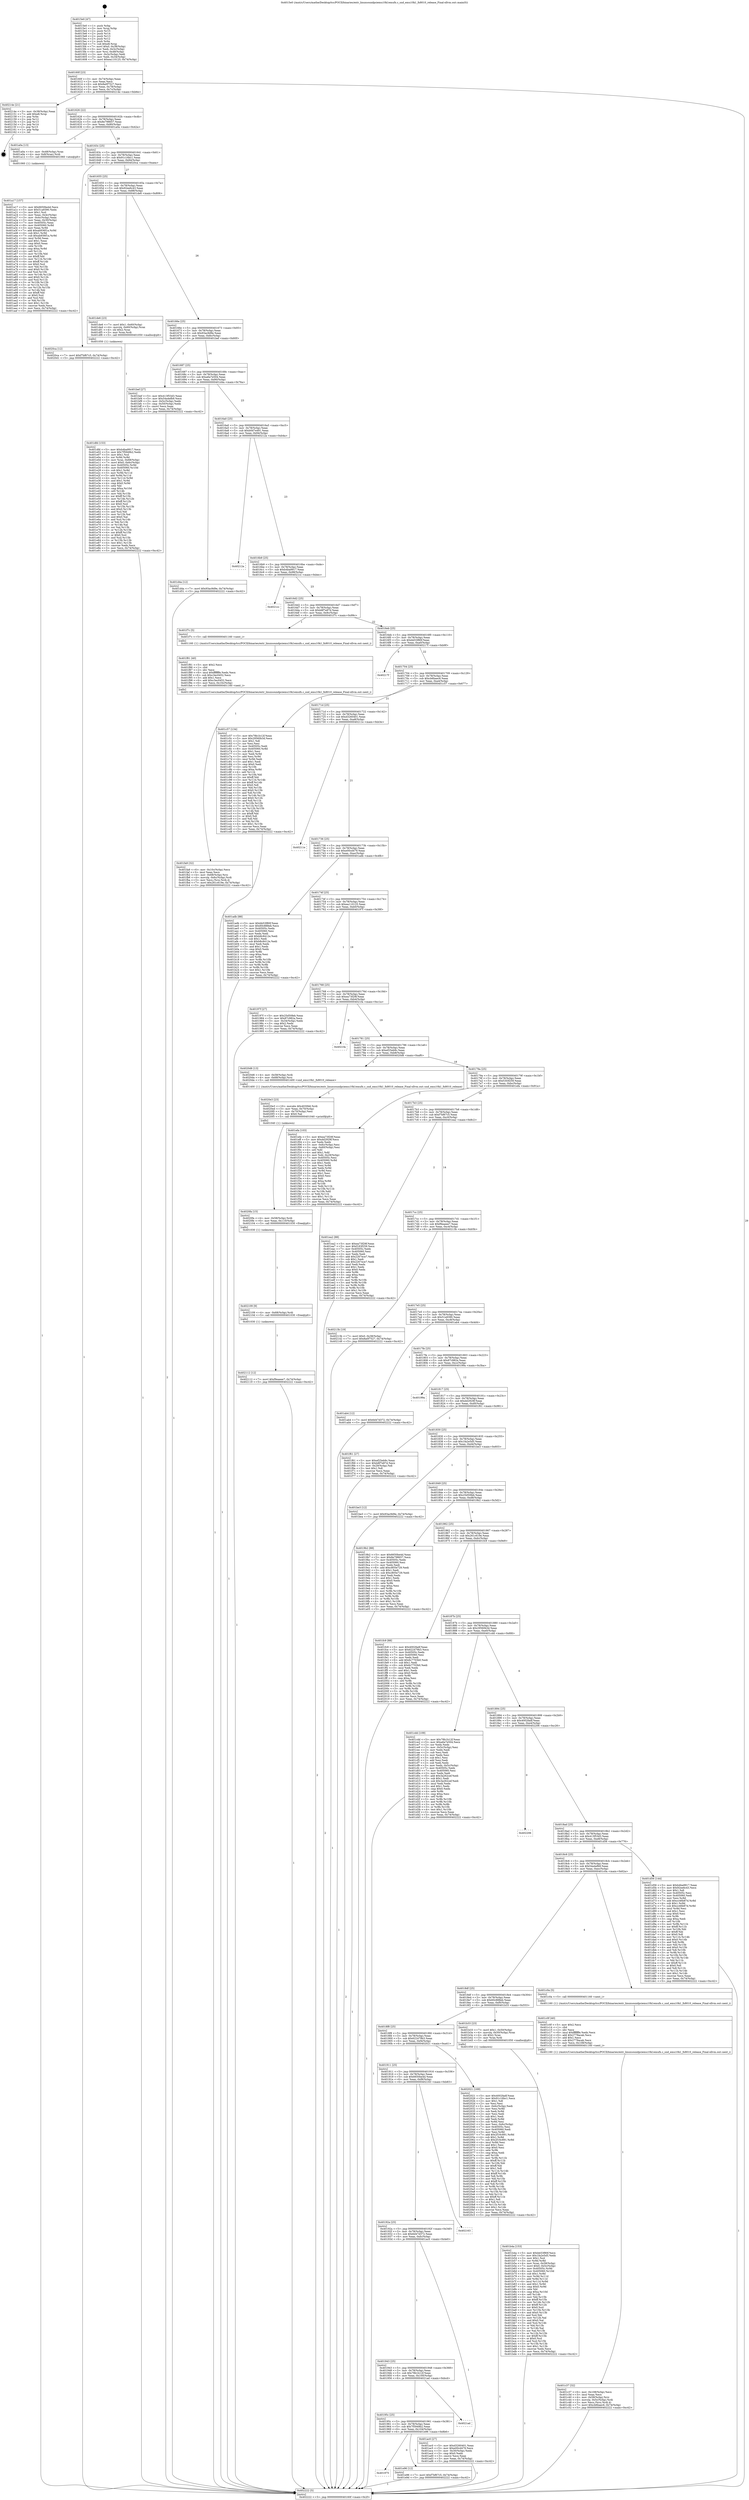 digraph "0x4015e0" {
  label = "0x4015e0 (/mnt/c/Users/mathe/Desktop/tcc/POCII/binaries/extr_linuxsoundpciemu10k1emufx.c_snd_emu10k1_fx8010_release_Final-ollvm.out::main(0))"
  labelloc = "t"
  node[shape=record]

  Entry [label="",width=0.3,height=0.3,shape=circle,fillcolor=black,style=filled]
  "0x40160f" [label="{
     0x40160f [23]\l
     | [instrs]\l
     &nbsp;&nbsp;0x40160f \<+3\>: mov -0x74(%rbp),%eax\l
     &nbsp;&nbsp;0x401612 \<+2\>: mov %eax,%ecx\l
     &nbsp;&nbsp;0x401614 \<+6\>: sub $0x8a0f7527,%ecx\l
     &nbsp;&nbsp;0x40161a \<+3\>: mov %eax,-0x78(%rbp)\l
     &nbsp;&nbsp;0x40161d \<+3\>: mov %ecx,-0x7c(%rbp)\l
     &nbsp;&nbsp;0x401620 \<+6\>: je 000000000040214e \<main+0xb6e\>\l
  }"]
  "0x40214e" [label="{
     0x40214e [21]\l
     | [instrs]\l
     &nbsp;&nbsp;0x40214e \<+3\>: mov -0x38(%rbp),%eax\l
     &nbsp;&nbsp;0x402151 \<+7\>: add $0xe8,%rsp\l
     &nbsp;&nbsp;0x402158 \<+1\>: pop %rbx\l
     &nbsp;&nbsp;0x402159 \<+2\>: pop %r12\l
     &nbsp;&nbsp;0x40215b \<+2\>: pop %r13\l
     &nbsp;&nbsp;0x40215d \<+2\>: pop %r14\l
     &nbsp;&nbsp;0x40215f \<+2\>: pop %r15\l
     &nbsp;&nbsp;0x402161 \<+1\>: pop %rbp\l
     &nbsp;&nbsp;0x402162 \<+1\>: ret\l
  }"]
  "0x401626" [label="{
     0x401626 [22]\l
     | [instrs]\l
     &nbsp;&nbsp;0x401626 \<+5\>: jmp 000000000040162b \<main+0x4b\>\l
     &nbsp;&nbsp;0x40162b \<+3\>: mov -0x78(%rbp),%eax\l
     &nbsp;&nbsp;0x40162e \<+5\>: sub $0x8e798657,%eax\l
     &nbsp;&nbsp;0x401633 \<+3\>: mov %eax,-0x80(%rbp)\l
     &nbsp;&nbsp;0x401636 \<+6\>: je 0000000000401a0a \<main+0x42a\>\l
  }"]
  Exit [label="",width=0.3,height=0.3,shape=circle,fillcolor=black,style=filled,peripheries=2]
  "0x401a0a" [label="{
     0x401a0a [13]\l
     | [instrs]\l
     &nbsp;&nbsp;0x401a0a \<+4\>: mov -0x48(%rbp),%rax\l
     &nbsp;&nbsp;0x401a0e \<+4\>: mov 0x8(%rax),%rdi\l
     &nbsp;&nbsp;0x401a12 \<+5\>: call 0000000000401060 \<atoi@plt\>\l
     | [calls]\l
     &nbsp;&nbsp;0x401060 \{1\} (unknown)\l
  }"]
  "0x40163c" [label="{
     0x40163c [25]\l
     | [instrs]\l
     &nbsp;&nbsp;0x40163c \<+5\>: jmp 0000000000401641 \<main+0x61\>\l
     &nbsp;&nbsp;0x401641 \<+3\>: mov -0x78(%rbp),%eax\l
     &nbsp;&nbsp;0x401644 \<+5\>: sub $0x91c16bc1,%eax\l
     &nbsp;&nbsp;0x401649 \<+6\>: mov %eax,-0x84(%rbp)\l
     &nbsp;&nbsp;0x40164f \<+6\>: je 00000000004020ca \<main+0xaea\>\l
  }"]
  "0x402112" [label="{
     0x402112 [12]\l
     | [instrs]\l
     &nbsp;&nbsp;0x402112 \<+7\>: movl $0xf9eaeee7,-0x74(%rbp)\l
     &nbsp;&nbsp;0x402119 \<+5\>: jmp 0000000000402222 \<main+0xc42\>\l
  }"]
  "0x4020ca" [label="{
     0x4020ca [12]\l
     | [instrs]\l
     &nbsp;&nbsp;0x4020ca \<+7\>: movl $0xf7bf67c5,-0x74(%rbp)\l
     &nbsp;&nbsp;0x4020d1 \<+5\>: jmp 0000000000402222 \<main+0xc42\>\l
  }"]
  "0x401655" [label="{
     0x401655 [25]\l
     | [instrs]\l
     &nbsp;&nbsp;0x401655 \<+5\>: jmp 000000000040165a \<main+0x7a\>\l
     &nbsp;&nbsp;0x40165a \<+3\>: mov -0x78(%rbp),%eax\l
     &nbsp;&nbsp;0x40165d \<+5\>: sub $0x92ee6c43,%eax\l
     &nbsp;&nbsp;0x401662 \<+6\>: mov %eax,-0x88(%rbp)\l
     &nbsp;&nbsp;0x401668 \<+6\>: je 0000000000401de6 \<main+0x806\>\l
  }"]
  "0x402109" [label="{
     0x402109 [9]\l
     | [instrs]\l
     &nbsp;&nbsp;0x402109 \<+4\>: mov -0x68(%rbp),%rdi\l
     &nbsp;&nbsp;0x40210d \<+5\>: call 0000000000401030 \<free@plt\>\l
     | [calls]\l
     &nbsp;&nbsp;0x401030 \{1\} (unknown)\l
  }"]
  "0x401de6" [label="{
     0x401de6 [23]\l
     | [instrs]\l
     &nbsp;&nbsp;0x401de6 \<+7\>: movl $0x1,-0x60(%rbp)\l
     &nbsp;&nbsp;0x401ded \<+4\>: movslq -0x60(%rbp),%rax\l
     &nbsp;&nbsp;0x401df1 \<+4\>: shl $0x2,%rax\l
     &nbsp;&nbsp;0x401df5 \<+3\>: mov %rax,%rdi\l
     &nbsp;&nbsp;0x401df8 \<+5\>: call 0000000000401050 \<malloc@plt\>\l
     | [calls]\l
     &nbsp;&nbsp;0x401050 \{1\} (unknown)\l
  }"]
  "0x40166e" [label="{
     0x40166e [25]\l
     | [instrs]\l
     &nbsp;&nbsp;0x40166e \<+5\>: jmp 0000000000401673 \<main+0x93\>\l
     &nbsp;&nbsp;0x401673 \<+3\>: mov -0x78(%rbp),%eax\l
     &nbsp;&nbsp;0x401676 \<+5\>: sub $0x93ac9d9e,%eax\l
     &nbsp;&nbsp;0x40167b \<+6\>: mov %eax,-0x8c(%rbp)\l
     &nbsp;&nbsp;0x401681 \<+6\>: je 0000000000401bef \<main+0x60f\>\l
  }"]
  "0x4020fa" [label="{
     0x4020fa [15]\l
     | [instrs]\l
     &nbsp;&nbsp;0x4020fa \<+4\>: mov -0x58(%rbp),%rdi\l
     &nbsp;&nbsp;0x4020fe \<+6\>: mov %eax,-0x110(%rbp)\l
     &nbsp;&nbsp;0x402104 \<+5\>: call 0000000000401030 \<free@plt\>\l
     | [calls]\l
     &nbsp;&nbsp;0x401030 \{1\} (unknown)\l
  }"]
  "0x401bef" [label="{
     0x401bef [27]\l
     | [instrs]\l
     &nbsp;&nbsp;0x401bef \<+5\>: mov $0x413f53d3,%eax\l
     &nbsp;&nbsp;0x401bf4 \<+5\>: mov $0x54a4efb9,%ecx\l
     &nbsp;&nbsp;0x401bf9 \<+3\>: mov -0x5c(%rbp),%edx\l
     &nbsp;&nbsp;0x401bfc \<+3\>: cmp -0x50(%rbp),%edx\l
     &nbsp;&nbsp;0x401bff \<+3\>: cmovl %ecx,%eax\l
     &nbsp;&nbsp;0x401c02 \<+3\>: mov %eax,-0x74(%rbp)\l
     &nbsp;&nbsp;0x401c05 \<+5\>: jmp 0000000000402222 \<main+0xc42\>\l
  }"]
  "0x401687" [label="{
     0x401687 [25]\l
     | [instrs]\l
     &nbsp;&nbsp;0x401687 \<+5\>: jmp 000000000040168c \<main+0xac\>\l
     &nbsp;&nbsp;0x40168c \<+3\>: mov -0x78(%rbp),%eax\l
     &nbsp;&nbsp;0x40168f \<+5\>: sub $0xa6a7e504,%eax\l
     &nbsp;&nbsp;0x401694 \<+6\>: mov %eax,-0x90(%rbp)\l
     &nbsp;&nbsp;0x40169a \<+6\>: je 0000000000401d4a \<main+0x76a\>\l
  }"]
  "0x4020e3" [label="{
     0x4020e3 [23]\l
     | [instrs]\l
     &nbsp;&nbsp;0x4020e3 \<+10\>: movabs $0x4030b6,%rdi\l
     &nbsp;&nbsp;0x4020ed \<+3\>: mov %eax,-0x70(%rbp)\l
     &nbsp;&nbsp;0x4020f0 \<+3\>: mov -0x70(%rbp),%esi\l
     &nbsp;&nbsp;0x4020f3 \<+2\>: mov $0x0,%al\l
     &nbsp;&nbsp;0x4020f5 \<+5\>: call 0000000000401040 \<printf@plt\>\l
     | [calls]\l
     &nbsp;&nbsp;0x401040 \{1\} (unknown)\l
  }"]
  "0x401d4a" [label="{
     0x401d4a [12]\l
     | [instrs]\l
     &nbsp;&nbsp;0x401d4a \<+7\>: movl $0x93ac9d9e,-0x74(%rbp)\l
     &nbsp;&nbsp;0x401d51 \<+5\>: jmp 0000000000402222 \<main+0xc42\>\l
  }"]
  "0x4016a0" [label="{
     0x4016a0 [25]\l
     | [instrs]\l
     &nbsp;&nbsp;0x4016a0 \<+5\>: jmp 00000000004016a5 \<main+0xc5\>\l
     &nbsp;&nbsp;0x4016a5 \<+3\>: mov -0x78(%rbp),%eax\l
     &nbsp;&nbsp;0x4016a8 \<+5\>: sub $0xb0d7e491,%eax\l
     &nbsp;&nbsp;0x4016ad \<+6\>: mov %eax,-0x94(%rbp)\l
     &nbsp;&nbsp;0x4016b3 \<+6\>: je 000000000040212a \<main+0xb4a\>\l
  }"]
  "0x401fa9" [label="{
     0x401fa9 [32]\l
     | [instrs]\l
     &nbsp;&nbsp;0x401fa9 \<+6\>: mov -0x10c(%rbp),%ecx\l
     &nbsp;&nbsp;0x401faf \<+3\>: imul %eax,%ecx\l
     &nbsp;&nbsp;0x401fb2 \<+4\>: mov -0x68(%rbp),%rsi\l
     &nbsp;&nbsp;0x401fb6 \<+4\>: movslq -0x6c(%rbp),%rdi\l
     &nbsp;&nbsp;0x401fba \<+3\>: mov %ecx,(%rsi,%rdi,4)\l
     &nbsp;&nbsp;0x401fbd \<+7\>: movl $0x261c619e,-0x74(%rbp)\l
     &nbsp;&nbsp;0x401fc4 \<+5\>: jmp 0000000000402222 \<main+0xc42\>\l
  }"]
  "0x40212a" [label="{
     0x40212a\l
  }", style=dashed]
  "0x4016b9" [label="{
     0x4016b9 [25]\l
     | [instrs]\l
     &nbsp;&nbsp;0x4016b9 \<+5\>: jmp 00000000004016be \<main+0xde\>\l
     &nbsp;&nbsp;0x4016be \<+3\>: mov -0x78(%rbp),%eax\l
     &nbsp;&nbsp;0x4016c1 \<+5\>: sub $0xb4ba9917,%eax\l
     &nbsp;&nbsp;0x4016c6 \<+6\>: mov %eax,-0x98(%rbp)\l
     &nbsp;&nbsp;0x4016cc \<+6\>: je 00000000004021cc \<main+0xbec\>\l
  }"]
  "0x401f81" [label="{
     0x401f81 [40]\l
     | [instrs]\l
     &nbsp;&nbsp;0x401f81 \<+5\>: mov $0x2,%ecx\l
     &nbsp;&nbsp;0x401f86 \<+1\>: cltd\l
     &nbsp;&nbsp;0x401f87 \<+2\>: idiv %ecx\l
     &nbsp;&nbsp;0x401f89 \<+6\>: imul $0xfffffffe,%edx,%ecx\l
     &nbsp;&nbsp;0x401f8f \<+6\>: sub $0xc3ec0452,%ecx\l
     &nbsp;&nbsp;0x401f95 \<+3\>: add $0x1,%ecx\l
     &nbsp;&nbsp;0x401f98 \<+6\>: add $0xc3ec0452,%ecx\l
     &nbsp;&nbsp;0x401f9e \<+6\>: mov %ecx,-0x10c(%rbp)\l
     &nbsp;&nbsp;0x401fa4 \<+5\>: call 0000000000401160 \<next_i\>\l
     | [calls]\l
     &nbsp;&nbsp;0x401160 \{1\} (/mnt/c/Users/mathe/Desktop/tcc/POCII/binaries/extr_linuxsoundpciemu10k1emufx.c_snd_emu10k1_fx8010_release_Final-ollvm.out::next_i)\l
  }"]
  "0x4021cc" [label="{
     0x4021cc\l
  }", style=dashed]
  "0x4016d2" [label="{
     0x4016d2 [25]\l
     | [instrs]\l
     &nbsp;&nbsp;0x4016d2 \<+5\>: jmp 00000000004016d7 \<main+0xf7\>\l
     &nbsp;&nbsp;0x4016d7 \<+3\>: mov -0x78(%rbp),%eax\l
     &nbsp;&nbsp;0x4016da \<+5\>: sub $0xb8f7e87d,%eax\l
     &nbsp;&nbsp;0x4016df \<+6\>: mov %eax,-0x9c(%rbp)\l
     &nbsp;&nbsp;0x4016e5 \<+6\>: je 0000000000401f7c \<main+0x99c\>\l
  }"]
  "0x401975" [label="{
     0x401975\l
  }", style=dashed]
  "0x401f7c" [label="{
     0x401f7c [5]\l
     | [instrs]\l
     &nbsp;&nbsp;0x401f7c \<+5\>: call 0000000000401160 \<next_i\>\l
     | [calls]\l
     &nbsp;&nbsp;0x401160 \{1\} (/mnt/c/Users/mathe/Desktop/tcc/POCII/binaries/extr_linuxsoundpciemu10k1emufx.c_snd_emu10k1_fx8010_release_Final-ollvm.out::next_i)\l
  }"]
  "0x4016eb" [label="{
     0x4016eb [25]\l
     | [instrs]\l
     &nbsp;&nbsp;0x4016eb \<+5\>: jmp 00000000004016f0 \<main+0x110\>\l
     &nbsp;&nbsp;0x4016f0 \<+3\>: mov -0x78(%rbp),%eax\l
     &nbsp;&nbsp;0x4016f3 \<+5\>: sub $0xbb53f80f,%eax\l
     &nbsp;&nbsp;0x4016f8 \<+6\>: mov %eax,-0xa0(%rbp)\l
     &nbsp;&nbsp;0x4016fe \<+6\>: je 000000000040217f \<main+0xb9f\>\l
  }"]
  "0x401e96" [label="{
     0x401e96 [12]\l
     | [instrs]\l
     &nbsp;&nbsp;0x401e96 \<+7\>: movl $0xf7bf67c5,-0x74(%rbp)\l
     &nbsp;&nbsp;0x401e9d \<+5\>: jmp 0000000000402222 \<main+0xc42\>\l
  }"]
  "0x40217f" [label="{
     0x40217f\l
  }", style=dashed]
  "0x401704" [label="{
     0x401704 [25]\l
     | [instrs]\l
     &nbsp;&nbsp;0x401704 \<+5\>: jmp 0000000000401709 \<main+0x129\>\l
     &nbsp;&nbsp;0x401709 \<+3\>: mov -0x78(%rbp),%eax\l
     &nbsp;&nbsp;0x40170c \<+5\>: sub $0xcb6baec6,%eax\l
     &nbsp;&nbsp;0x401711 \<+6\>: mov %eax,-0xa4(%rbp)\l
     &nbsp;&nbsp;0x401717 \<+6\>: je 0000000000401c57 \<main+0x677\>\l
  }"]
  "0x40195c" [label="{
     0x40195c [25]\l
     | [instrs]\l
     &nbsp;&nbsp;0x40195c \<+5\>: jmp 0000000000401961 \<main+0x381\>\l
     &nbsp;&nbsp;0x401961 \<+3\>: mov -0x78(%rbp),%eax\l
     &nbsp;&nbsp;0x401964 \<+5\>: sub $0x7f5949b2,%eax\l
     &nbsp;&nbsp;0x401969 \<+6\>: mov %eax,-0x104(%rbp)\l
     &nbsp;&nbsp;0x40196f \<+6\>: je 0000000000401e96 \<main+0x8b6\>\l
  }"]
  "0x401c57" [label="{
     0x401c57 [134]\l
     | [instrs]\l
     &nbsp;&nbsp;0x401c57 \<+5\>: mov $0x78b1b12f,%eax\l
     &nbsp;&nbsp;0x401c5c \<+5\>: mov $0x29560b3d,%ecx\l
     &nbsp;&nbsp;0x401c61 \<+2\>: mov $0x1,%dl\l
     &nbsp;&nbsp;0x401c63 \<+2\>: xor %esi,%esi\l
     &nbsp;&nbsp;0x401c65 \<+7\>: mov 0x40505c,%edi\l
     &nbsp;&nbsp;0x401c6c \<+8\>: mov 0x405060,%r8d\l
     &nbsp;&nbsp;0x401c74 \<+3\>: sub $0x1,%esi\l
     &nbsp;&nbsp;0x401c77 \<+3\>: mov %edi,%r9d\l
     &nbsp;&nbsp;0x401c7a \<+3\>: add %esi,%r9d\l
     &nbsp;&nbsp;0x401c7d \<+4\>: imul %r9d,%edi\l
     &nbsp;&nbsp;0x401c81 \<+3\>: and $0x1,%edi\l
     &nbsp;&nbsp;0x401c84 \<+3\>: cmp $0x0,%edi\l
     &nbsp;&nbsp;0x401c87 \<+4\>: sete %r10b\l
     &nbsp;&nbsp;0x401c8b \<+4\>: cmp $0xa,%r8d\l
     &nbsp;&nbsp;0x401c8f \<+4\>: setl %r11b\l
     &nbsp;&nbsp;0x401c93 \<+3\>: mov %r10b,%bl\l
     &nbsp;&nbsp;0x401c96 \<+3\>: xor $0xff,%bl\l
     &nbsp;&nbsp;0x401c99 \<+3\>: mov %r11b,%r14b\l
     &nbsp;&nbsp;0x401c9c \<+4\>: xor $0xff,%r14b\l
     &nbsp;&nbsp;0x401ca0 \<+3\>: xor $0x0,%dl\l
     &nbsp;&nbsp;0x401ca3 \<+3\>: mov %bl,%r15b\l
     &nbsp;&nbsp;0x401ca6 \<+4\>: and $0x0,%r15b\l
     &nbsp;&nbsp;0x401caa \<+3\>: and %dl,%r10b\l
     &nbsp;&nbsp;0x401cad \<+3\>: mov %r14b,%r12b\l
     &nbsp;&nbsp;0x401cb0 \<+4\>: and $0x0,%r12b\l
     &nbsp;&nbsp;0x401cb4 \<+3\>: and %dl,%r11b\l
     &nbsp;&nbsp;0x401cb7 \<+3\>: or %r10b,%r15b\l
     &nbsp;&nbsp;0x401cba \<+3\>: or %r11b,%r12b\l
     &nbsp;&nbsp;0x401cbd \<+3\>: xor %r12b,%r15b\l
     &nbsp;&nbsp;0x401cc0 \<+3\>: or %r14b,%bl\l
     &nbsp;&nbsp;0x401cc3 \<+3\>: xor $0xff,%bl\l
     &nbsp;&nbsp;0x401cc6 \<+3\>: or $0x0,%dl\l
     &nbsp;&nbsp;0x401cc9 \<+2\>: and %dl,%bl\l
     &nbsp;&nbsp;0x401ccb \<+3\>: or %bl,%r15b\l
     &nbsp;&nbsp;0x401cce \<+4\>: test $0x1,%r15b\l
     &nbsp;&nbsp;0x401cd2 \<+3\>: cmovne %ecx,%eax\l
     &nbsp;&nbsp;0x401cd5 \<+3\>: mov %eax,-0x74(%rbp)\l
     &nbsp;&nbsp;0x401cd8 \<+5\>: jmp 0000000000402222 \<main+0xc42\>\l
  }"]
  "0x40171d" [label="{
     0x40171d [25]\l
     | [instrs]\l
     &nbsp;&nbsp;0x40171d \<+5\>: jmp 0000000000401722 \<main+0x142\>\l
     &nbsp;&nbsp;0x401722 \<+3\>: mov -0x78(%rbp),%eax\l
     &nbsp;&nbsp;0x401725 \<+5\>: sub $0xd3260401,%eax\l
     &nbsp;&nbsp;0x40172a \<+6\>: mov %eax,-0xa8(%rbp)\l
     &nbsp;&nbsp;0x401730 \<+6\>: je 000000000040211e \<main+0xb3e\>\l
  }"]
  "0x4021ad" [label="{
     0x4021ad\l
  }", style=dashed]
  "0x40211e" [label="{
     0x40211e\l
  }", style=dashed]
  "0x401736" [label="{
     0x401736 [25]\l
     | [instrs]\l
     &nbsp;&nbsp;0x401736 \<+5\>: jmp 000000000040173b \<main+0x15b\>\l
     &nbsp;&nbsp;0x40173b \<+3\>: mov -0x78(%rbp),%eax\l
     &nbsp;&nbsp;0x40173e \<+5\>: sub $0xe00cd479,%eax\l
     &nbsp;&nbsp;0x401743 \<+6\>: mov %eax,-0xac(%rbp)\l
     &nbsp;&nbsp;0x401749 \<+6\>: je 0000000000401adb \<main+0x4fb\>\l
  }"]
  "0x401dfd" [label="{
     0x401dfd [153]\l
     | [instrs]\l
     &nbsp;&nbsp;0x401dfd \<+5\>: mov $0xb4ba9917,%ecx\l
     &nbsp;&nbsp;0x401e02 \<+5\>: mov $0x7f5949b2,%edx\l
     &nbsp;&nbsp;0x401e07 \<+3\>: mov $0x1,%sil\l
     &nbsp;&nbsp;0x401e0a \<+3\>: xor %r8d,%r8d\l
     &nbsp;&nbsp;0x401e0d \<+4\>: mov %rax,-0x68(%rbp)\l
     &nbsp;&nbsp;0x401e11 \<+7\>: movl $0x0,-0x6c(%rbp)\l
     &nbsp;&nbsp;0x401e18 \<+8\>: mov 0x40505c,%r9d\l
     &nbsp;&nbsp;0x401e20 \<+8\>: mov 0x405060,%r10d\l
     &nbsp;&nbsp;0x401e28 \<+4\>: sub $0x1,%r8d\l
     &nbsp;&nbsp;0x401e2c \<+3\>: mov %r9d,%r11d\l
     &nbsp;&nbsp;0x401e2f \<+3\>: add %r8d,%r11d\l
     &nbsp;&nbsp;0x401e32 \<+4\>: imul %r11d,%r9d\l
     &nbsp;&nbsp;0x401e36 \<+4\>: and $0x1,%r9d\l
     &nbsp;&nbsp;0x401e3a \<+4\>: cmp $0x0,%r9d\l
     &nbsp;&nbsp;0x401e3e \<+3\>: sete %bl\l
     &nbsp;&nbsp;0x401e41 \<+4\>: cmp $0xa,%r10d\l
     &nbsp;&nbsp;0x401e45 \<+4\>: setl %r14b\l
     &nbsp;&nbsp;0x401e49 \<+3\>: mov %bl,%r15b\l
     &nbsp;&nbsp;0x401e4c \<+4\>: xor $0xff,%r15b\l
     &nbsp;&nbsp;0x401e50 \<+3\>: mov %r14b,%r12b\l
     &nbsp;&nbsp;0x401e53 \<+4\>: xor $0xff,%r12b\l
     &nbsp;&nbsp;0x401e57 \<+4\>: xor $0x0,%sil\l
     &nbsp;&nbsp;0x401e5b \<+3\>: mov %r15b,%r13b\l
     &nbsp;&nbsp;0x401e5e \<+4\>: and $0x0,%r13b\l
     &nbsp;&nbsp;0x401e62 \<+3\>: and %sil,%bl\l
     &nbsp;&nbsp;0x401e65 \<+3\>: mov %r12b,%al\l
     &nbsp;&nbsp;0x401e68 \<+2\>: and $0x0,%al\l
     &nbsp;&nbsp;0x401e6a \<+3\>: and %sil,%r14b\l
     &nbsp;&nbsp;0x401e6d \<+3\>: or %bl,%r13b\l
     &nbsp;&nbsp;0x401e70 \<+3\>: or %r14b,%al\l
     &nbsp;&nbsp;0x401e73 \<+3\>: xor %al,%r13b\l
     &nbsp;&nbsp;0x401e76 \<+3\>: or %r12b,%r15b\l
     &nbsp;&nbsp;0x401e79 \<+4\>: xor $0xff,%r15b\l
     &nbsp;&nbsp;0x401e7d \<+4\>: or $0x0,%sil\l
     &nbsp;&nbsp;0x401e81 \<+3\>: and %sil,%r15b\l
     &nbsp;&nbsp;0x401e84 \<+3\>: or %r15b,%r13b\l
     &nbsp;&nbsp;0x401e87 \<+4\>: test $0x1,%r13b\l
     &nbsp;&nbsp;0x401e8b \<+3\>: cmovne %edx,%ecx\l
     &nbsp;&nbsp;0x401e8e \<+3\>: mov %ecx,-0x74(%rbp)\l
     &nbsp;&nbsp;0x401e91 \<+5\>: jmp 0000000000402222 \<main+0xc42\>\l
  }"]
  "0x401adb" [label="{
     0x401adb [88]\l
     | [instrs]\l
     &nbsp;&nbsp;0x401adb \<+5\>: mov $0xbb53f80f,%eax\l
     &nbsp;&nbsp;0x401ae0 \<+5\>: mov $0x60c888eb,%ecx\l
     &nbsp;&nbsp;0x401ae5 \<+7\>: mov 0x40505c,%edx\l
     &nbsp;&nbsp;0x401aec \<+7\>: mov 0x405060,%esi\l
     &nbsp;&nbsp;0x401af3 \<+2\>: mov %edx,%edi\l
     &nbsp;&nbsp;0x401af5 \<+6\>: add $0xb8c8412e,%edi\l
     &nbsp;&nbsp;0x401afb \<+3\>: sub $0x1,%edi\l
     &nbsp;&nbsp;0x401afe \<+6\>: sub $0xb8c8412e,%edi\l
     &nbsp;&nbsp;0x401b04 \<+3\>: imul %edi,%edx\l
     &nbsp;&nbsp;0x401b07 \<+3\>: and $0x1,%edx\l
     &nbsp;&nbsp;0x401b0a \<+3\>: cmp $0x0,%edx\l
     &nbsp;&nbsp;0x401b0d \<+4\>: sete %r8b\l
     &nbsp;&nbsp;0x401b11 \<+3\>: cmp $0xa,%esi\l
     &nbsp;&nbsp;0x401b14 \<+4\>: setl %r9b\l
     &nbsp;&nbsp;0x401b18 \<+3\>: mov %r8b,%r10b\l
     &nbsp;&nbsp;0x401b1b \<+3\>: and %r9b,%r10b\l
     &nbsp;&nbsp;0x401b1e \<+3\>: xor %r9b,%r8b\l
     &nbsp;&nbsp;0x401b21 \<+3\>: or %r8b,%r10b\l
     &nbsp;&nbsp;0x401b24 \<+4\>: test $0x1,%r10b\l
     &nbsp;&nbsp;0x401b28 \<+3\>: cmovne %ecx,%eax\l
     &nbsp;&nbsp;0x401b2b \<+3\>: mov %eax,-0x74(%rbp)\l
     &nbsp;&nbsp;0x401b2e \<+5\>: jmp 0000000000402222 \<main+0xc42\>\l
  }"]
  "0x40174f" [label="{
     0x40174f [25]\l
     | [instrs]\l
     &nbsp;&nbsp;0x40174f \<+5\>: jmp 0000000000401754 \<main+0x174\>\l
     &nbsp;&nbsp;0x401754 \<+3\>: mov -0x78(%rbp),%eax\l
     &nbsp;&nbsp;0x401757 \<+5\>: sub $0xea110125,%eax\l
     &nbsp;&nbsp;0x40175c \<+6\>: mov %eax,-0xb0(%rbp)\l
     &nbsp;&nbsp;0x401762 \<+6\>: je 000000000040197f \<main+0x39f\>\l
  }"]
  "0x401c37" [label="{
     0x401c37 [32]\l
     | [instrs]\l
     &nbsp;&nbsp;0x401c37 \<+6\>: mov -0x108(%rbp),%ecx\l
     &nbsp;&nbsp;0x401c3d \<+3\>: imul %eax,%ecx\l
     &nbsp;&nbsp;0x401c40 \<+4\>: mov -0x58(%rbp),%rsi\l
     &nbsp;&nbsp;0x401c44 \<+4\>: movslq -0x5c(%rbp),%rdi\l
     &nbsp;&nbsp;0x401c48 \<+3\>: mov %ecx,(%rsi,%rdi,4)\l
     &nbsp;&nbsp;0x401c4b \<+7\>: movl $0xcb6baec6,-0x74(%rbp)\l
     &nbsp;&nbsp;0x401c52 \<+5\>: jmp 0000000000402222 \<main+0xc42\>\l
  }"]
  "0x40197f" [label="{
     0x40197f [27]\l
     | [instrs]\l
     &nbsp;&nbsp;0x40197f \<+5\>: mov $0x25d50feb,%eax\l
     &nbsp;&nbsp;0x401984 \<+5\>: mov $0x87c982a,%ecx\l
     &nbsp;&nbsp;0x401989 \<+3\>: mov -0x34(%rbp),%edx\l
     &nbsp;&nbsp;0x40198c \<+3\>: cmp $0x2,%edx\l
     &nbsp;&nbsp;0x40198f \<+3\>: cmovne %ecx,%eax\l
     &nbsp;&nbsp;0x401992 \<+3\>: mov %eax,-0x74(%rbp)\l
     &nbsp;&nbsp;0x401995 \<+5\>: jmp 0000000000402222 \<main+0xc42\>\l
  }"]
  "0x401768" [label="{
     0x401768 [25]\l
     | [instrs]\l
     &nbsp;&nbsp;0x401768 \<+5\>: jmp 000000000040176d \<main+0x18d\>\l
     &nbsp;&nbsp;0x40176d \<+3\>: mov -0x78(%rbp),%eax\l
     &nbsp;&nbsp;0x401770 \<+5\>: sub $0xea73f29f,%eax\l
     &nbsp;&nbsp;0x401775 \<+6\>: mov %eax,-0xb4(%rbp)\l
     &nbsp;&nbsp;0x40177b \<+6\>: je 00000000004021fa \<main+0xc1a\>\l
  }"]
  "0x402222" [label="{
     0x402222 [5]\l
     | [instrs]\l
     &nbsp;&nbsp;0x402222 \<+5\>: jmp 000000000040160f \<main+0x2f\>\l
  }"]
  "0x4015e0" [label="{
     0x4015e0 [47]\l
     | [instrs]\l
     &nbsp;&nbsp;0x4015e0 \<+1\>: push %rbp\l
     &nbsp;&nbsp;0x4015e1 \<+3\>: mov %rsp,%rbp\l
     &nbsp;&nbsp;0x4015e4 \<+2\>: push %r15\l
     &nbsp;&nbsp;0x4015e6 \<+2\>: push %r14\l
     &nbsp;&nbsp;0x4015e8 \<+2\>: push %r13\l
     &nbsp;&nbsp;0x4015ea \<+2\>: push %r12\l
     &nbsp;&nbsp;0x4015ec \<+1\>: push %rbx\l
     &nbsp;&nbsp;0x4015ed \<+7\>: sub $0xe8,%rsp\l
     &nbsp;&nbsp;0x4015f4 \<+7\>: movl $0x0,-0x38(%rbp)\l
     &nbsp;&nbsp;0x4015fb \<+3\>: mov %edi,-0x3c(%rbp)\l
     &nbsp;&nbsp;0x4015fe \<+4\>: mov %rsi,-0x48(%rbp)\l
     &nbsp;&nbsp;0x401602 \<+3\>: mov -0x3c(%rbp),%edi\l
     &nbsp;&nbsp;0x401605 \<+3\>: mov %edi,-0x34(%rbp)\l
     &nbsp;&nbsp;0x401608 \<+7\>: movl $0xea110125,-0x74(%rbp)\l
  }"]
  "0x401c0f" [label="{
     0x401c0f [40]\l
     | [instrs]\l
     &nbsp;&nbsp;0x401c0f \<+5\>: mov $0x2,%ecx\l
     &nbsp;&nbsp;0x401c14 \<+1\>: cltd\l
     &nbsp;&nbsp;0x401c15 \<+2\>: idiv %ecx\l
     &nbsp;&nbsp;0x401c17 \<+6\>: imul $0xfffffffe,%edx,%ecx\l
     &nbsp;&nbsp;0x401c1d \<+6\>: add $0x2778acab,%ecx\l
     &nbsp;&nbsp;0x401c23 \<+3\>: add $0x1,%ecx\l
     &nbsp;&nbsp;0x401c26 \<+6\>: sub $0x2778acab,%ecx\l
     &nbsp;&nbsp;0x401c2c \<+6\>: mov %ecx,-0x108(%rbp)\l
     &nbsp;&nbsp;0x401c32 \<+5\>: call 0000000000401160 \<next_i\>\l
     | [calls]\l
     &nbsp;&nbsp;0x401160 \{1\} (/mnt/c/Users/mathe/Desktop/tcc/POCII/binaries/extr_linuxsoundpciemu10k1emufx.c_snd_emu10k1_fx8010_release_Final-ollvm.out::next_i)\l
  }"]
  "0x4021fa" [label="{
     0x4021fa\l
  }", style=dashed]
  "0x401781" [label="{
     0x401781 [25]\l
     | [instrs]\l
     &nbsp;&nbsp;0x401781 \<+5\>: jmp 0000000000401786 \<main+0x1a6\>\l
     &nbsp;&nbsp;0x401786 \<+3\>: mov -0x78(%rbp),%eax\l
     &nbsp;&nbsp;0x401789 \<+5\>: sub $0xef25eb9c,%eax\l
     &nbsp;&nbsp;0x40178e \<+6\>: mov %eax,-0xb8(%rbp)\l
     &nbsp;&nbsp;0x401794 \<+6\>: je 00000000004020d6 \<main+0xaf6\>\l
  }"]
  "0x401b4a" [label="{
     0x401b4a [153]\l
     | [instrs]\l
     &nbsp;&nbsp;0x401b4a \<+5\>: mov $0xbb53f80f,%ecx\l
     &nbsp;&nbsp;0x401b4f \<+5\>: mov $0x1fa2e5d5,%edx\l
     &nbsp;&nbsp;0x401b54 \<+3\>: mov $0x1,%sil\l
     &nbsp;&nbsp;0x401b57 \<+3\>: xor %r8d,%r8d\l
     &nbsp;&nbsp;0x401b5a \<+4\>: mov %rax,-0x58(%rbp)\l
     &nbsp;&nbsp;0x401b5e \<+7\>: movl $0x0,-0x5c(%rbp)\l
     &nbsp;&nbsp;0x401b65 \<+8\>: mov 0x40505c,%r9d\l
     &nbsp;&nbsp;0x401b6d \<+8\>: mov 0x405060,%r10d\l
     &nbsp;&nbsp;0x401b75 \<+4\>: sub $0x1,%r8d\l
     &nbsp;&nbsp;0x401b79 \<+3\>: mov %r9d,%r11d\l
     &nbsp;&nbsp;0x401b7c \<+3\>: add %r8d,%r11d\l
     &nbsp;&nbsp;0x401b7f \<+4\>: imul %r11d,%r9d\l
     &nbsp;&nbsp;0x401b83 \<+4\>: and $0x1,%r9d\l
     &nbsp;&nbsp;0x401b87 \<+4\>: cmp $0x0,%r9d\l
     &nbsp;&nbsp;0x401b8b \<+3\>: sete %bl\l
     &nbsp;&nbsp;0x401b8e \<+4\>: cmp $0xa,%r10d\l
     &nbsp;&nbsp;0x401b92 \<+4\>: setl %r14b\l
     &nbsp;&nbsp;0x401b96 \<+3\>: mov %bl,%r15b\l
     &nbsp;&nbsp;0x401b99 \<+4\>: xor $0xff,%r15b\l
     &nbsp;&nbsp;0x401b9d \<+3\>: mov %r14b,%r12b\l
     &nbsp;&nbsp;0x401ba0 \<+4\>: xor $0xff,%r12b\l
     &nbsp;&nbsp;0x401ba4 \<+4\>: xor $0x0,%sil\l
     &nbsp;&nbsp;0x401ba8 \<+3\>: mov %r15b,%r13b\l
     &nbsp;&nbsp;0x401bab \<+4\>: and $0x0,%r13b\l
     &nbsp;&nbsp;0x401baf \<+3\>: and %sil,%bl\l
     &nbsp;&nbsp;0x401bb2 \<+3\>: mov %r12b,%al\l
     &nbsp;&nbsp;0x401bb5 \<+2\>: and $0x0,%al\l
     &nbsp;&nbsp;0x401bb7 \<+3\>: and %sil,%r14b\l
     &nbsp;&nbsp;0x401bba \<+3\>: or %bl,%r13b\l
     &nbsp;&nbsp;0x401bbd \<+3\>: or %r14b,%al\l
     &nbsp;&nbsp;0x401bc0 \<+3\>: xor %al,%r13b\l
     &nbsp;&nbsp;0x401bc3 \<+3\>: or %r12b,%r15b\l
     &nbsp;&nbsp;0x401bc6 \<+4\>: xor $0xff,%r15b\l
     &nbsp;&nbsp;0x401bca \<+4\>: or $0x0,%sil\l
     &nbsp;&nbsp;0x401bce \<+3\>: and %sil,%r15b\l
     &nbsp;&nbsp;0x401bd1 \<+3\>: or %r15b,%r13b\l
     &nbsp;&nbsp;0x401bd4 \<+4\>: test $0x1,%r13b\l
     &nbsp;&nbsp;0x401bd8 \<+3\>: cmovne %edx,%ecx\l
     &nbsp;&nbsp;0x401bdb \<+3\>: mov %ecx,-0x74(%rbp)\l
     &nbsp;&nbsp;0x401bde \<+5\>: jmp 0000000000402222 \<main+0xc42\>\l
  }"]
  "0x4020d6" [label="{
     0x4020d6 [13]\l
     | [instrs]\l
     &nbsp;&nbsp;0x4020d6 \<+4\>: mov -0x58(%rbp),%rdi\l
     &nbsp;&nbsp;0x4020da \<+4\>: mov -0x68(%rbp),%rsi\l
     &nbsp;&nbsp;0x4020de \<+5\>: call 0000000000401400 \<snd_emu10k1_fx8010_release\>\l
     | [calls]\l
     &nbsp;&nbsp;0x401400 \{1\} (/mnt/c/Users/mathe/Desktop/tcc/POCII/binaries/extr_linuxsoundpciemu10k1emufx.c_snd_emu10k1_fx8010_release_Final-ollvm.out::snd_emu10k1_fx8010_release)\l
  }"]
  "0x40179a" [label="{
     0x40179a [25]\l
     | [instrs]\l
     &nbsp;&nbsp;0x40179a \<+5\>: jmp 000000000040179f \<main+0x1bf\>\l
     &nbsp;&nbsp;0x40179f \<+3\>: mov -0x78(%rbp),%eax\l
     &nbsp;&nbsp;0x4017a2 \<+5\>: sub $0xf183f259,%eax\l
     &nbsp;&nbsp;0x4017a7 \<+6\>: mov %eax,-0xbc(%rbp)\l
     &nbsp;&nbsp;0x4017ad \<+6\>: je 0000000000401efa \<main+0x91a\>\l
  }"]
  "0x401943" [label="{
     0x401943 [25]\l
     | [instrs]\l
     &nbsp;&nbsp;0x401943 \<+5\>: jmp 0000000000401948 \<main+0x368\>\l
     &nbsp;&nbsp;0x401948 \<+3\>: mov -0x78(%rbp),%eax\l
     &nbsp;&nbsp;0x40194b \<+5\>: sub $0x78b1b12f,%eax\l
     &nbsp;&nbsp;0x401950 \<+6\>: mov %eax,-0x100(%rbp)\l
     &nbsp;&nbsp;0x401956 \<+6\>: je 00000000004021ad \<main+0xbcd\>\l
  }"]
  "0x401efa" [label="{
     0x401efa [103]\l
     | [instrs]\l
     &nbsp;&nbsp;0x401efa \<+5\>: mov $0xea73f29f,%eax\l
     &nbsp;&nbsp;0x401eff \<+5\>: mov $0xdd2929f,%ecx\l
     &nbsp;&nbsp;0x401f04 \<+2\>: xor %edx,%edx\l
     &nbsp;&nbsp;0x401f06 \<+3\>: mov -0x6c(%rbp),%esi\l
     &nbsp;&nbsp;0x401f09 \<+3\>: cmp -0x60(%rbp),%esi\l
     &nbsp;&nbsp;0x401f0c \<+4\>: setl %dil\l
     &nbsp;&nbsp;0x401f10 \<+4\>: and $0x1,%dil\l
     &nbsp;&nbsp;0x401f14 \<+4\>: mov %dil,-0x29(%rbp)\l
     &nbsp;&nbsp;0x401f18 \<+7\>: mov 0x40505c,%esi\l
     &nbsp;&nbsp;0x401f1f \<+8\>: mov 0x405060,%r8d\l
     &nbsp;&nbsp;0x401f27 \<+3\>: sub $0x1,%edx\l
     &nbsp;&nbsp;0x401f2a \<+3\>: mov %esi,%r9d\l
     &nbsp;&nbsp;0x401f2d \<+3\>: add %edx,%r9d\l
     &nbsp;&nbsp;0x401f30 \<+4\>: imul %r9d,%esi\l
     &nbsp;&nbsp;0x401f34 \<+3\>: and $0x1,%esi\l
     &nbsp;&nbsp;0x401f37 \<+3\>: cmp $0x0,%esi\l
     &nbsp;&nbsp;0x401f3a \<+4\>: sete %dil\l
     &nbsp;&nbsp;0x401f3e \<+4\>: cmp $0xa,%r8d\l
     &nbsp;&nbsp;0x401f42 \<+4\>: setl %r10b\l
     &nbsp;&nbsp;0x401f46 \<+3\>: mov %dil,%r11b\l
     &nbsp;&nbsp;0x401f49 \<+3\>: and %r10b,%r11b\l
     &nbsp;&nbsp;0x401f4c \<+3\>: xor %r10b,%dil\l
     &nbsp;&nbsp;0x401f4f \<+3\>: or %dil,%r11b\l
     &nbsp;&nbsp;0x401f52 \<+4\>: test $0x1,%r11b\l
     &nbsp;&nbsp;0x401f56 \<+3\>: cmovne %ecx,%eax\l
     &nbsp;&nbsp;0x401f59 \<+3\>: mov %eax,-0x74(%rbp)\l
     &nbsp;&nbsp;0x401f5c \<+5\>: jmp 0000000000402222 \<main+0xc42\>\l
  }"]
  "0x4017b3" [label="{
     0x4017b3 [25]\l
     | [instrs]\l
     &nbsp;&nbsp;0x4017b3 \<+5\>: jmp 00000000004017b8 \<main+0x1d8\>\l
     &nbsp;&nbsp;0x4017b8 \<+3\>: mov -0x78(%rbp),%eax\l
     &nbsp;&nbsp;0x4017bb \<+5\>: sub $0xf7bf67c5,%eax\l
     &nbsp;&nbsp;0x4017c0 \<+6\>: mov %eax,-0xc0(%rbp)\l
     &nbsp;&nbsp;0x4017c6 \<+6\>: je 0000000000401ea2 \<main+0x8c2\>\l
  }"]
  "0x401ac0" [label="{
     0x401ac0 [27]\l
     | [instrs]\l
     &nbsp;&nbsp;0x401ac0 \<+5\>: mov $0xd3260401,%eax\l
     &nbsp;&nbsp;0x401ac5 \<+5\>: mov $0xe00cd479,%ecx\l
     &nbsp;&nbsp;0x401aca \<+3\>: mov -0x30(%rbp),%edx\l
     &nbsp;&nbsp;0x401acd \<+3\>: cmp $0x0,%edx\l
     &nbsp;&nbsp;0x401ad0 \<+3\>: cmove %ecx,%eax\l
     &nbsp;&nbsp;0x401ad3 \<+3\>: mov %eax,-0x74(%rbp)\l
     &nbsp;&nbsp;0x401ad6 \<+5\>: jmp 0000000000402222 \<main+0xc42\>\l
  }"]
  "0x401ea2" [label="{
     0x401ea2 [88]\l
     | [instrs]\l
     &nbsp;&nbsp;0x401ea2 \<+5\>: mov $0xea73f29f,%eax\l
     &nbsp;&nbsp;0x401ea7 \<+5\>: mov $0xf183f259,%ecx\l
     &nbsp;&nbsp;0x401eac \<+7\>: mov 0x40505c,%edx\l
     &nbsp;&nbsp;0x401eb3 \<+7\>: mov 0x405060,%esi\l
     &nbsp;&nbsp;0x401eba \<+2\>: mov %edx,%edi\l
     &nbsp;&nbsp;0x401ebc \<+6\>: add $0x2267ece7,%edi\l
     &nbsp;&nbsp;0x401ec2 \<+3\>: sub $0x1,%edi\l
     &nbsp;&nbsp;0x401ec5 \<+6\>: sub $0x2267ece7,%edi\l
     &nbsp;&nbsp;0x401ecb \<+3\>: imul %edi,%edx\l
     &nbsp;&nbsp;0x401ece \<+3\>: and $0x1,%edx\l
     &nbsp;&nbsp;0x401ed1 \<+3\>: cmp $0x0,%edx\l
     &nbsp;&nbsp;0x401ed4 \<+4\>: sete %r8b\l
     &nbsp;&nbsp;0x401ed8 \<+3\>: cmp $0xa,%esi\l
     &nbsp;&nbsp;0x401edb \<+4\>: setl %r9b\l
     &nbsp;&nbsp;0x401edf \<+3\>: mov %r8b,%r10b\l
     &nbsp;&nbsp;0x401ee2 \<+3\>: and %r9b,%r10b\l
     &nbsp;&nbsp;0x401ee5 \<+3\>: xor %r9b,%r8b\l
     &nbsp;&nbsp;0x401ee8 \<+3\>: or %r8b,%r10b\l
     &nbsp;&nbsp;0x401eeb \<+4\>: test $0x1,%r10b\l
     &nbsp;&nbsp;0x401eef \<+3\>: cmovne %ecx,%eax\l
     &nbsp;&nbsp;0x401ef2 \<+3\>: mov %eax,-0x74(%rbp)\l
     &nbsp;&nbsp;0x401ef5 \<+5\>: jmp 0000000000402222 \<main+0xc42\>\l
  }"]
  "0x4017cc" [label="{
     0x4017cc [25]\l
     | [instrs]\l
     &nbsp;&nbsp;0x4017cc \<+5\>: jmp 00000000004017d1 \<main+0x1f1\>\l
     &nbsp;&nbsp;0x4017d1 \<+3\>: mov -0x78(%rbp),%eax\l
     &nbsp;&nbsp;0x4017d4 \<+5\>: sub $0xf9eaeee7,%eax\l
     &nbsp;&nbsp;0x4017d9 \<+6\>: mov %eax,-0xc4(%rbp)\l
     &nbsp;&nbsp;0x4017df \<+6\>: je 000000000040213b \<main+0xb5b\>\l
  }"]
  "0x40192a" [label="{
     0x40192a [25]\l
     | [instrs]\l
     &nbsp;&nbsp;0x40192a \<+5\>: jmp 000000000040192f \<main+0x34f\>\l
     &nbsp;&nbsp;0x40192f \<+3\>: mov -0x78(%rbp),%eax\l
     &nbsp;&nbsp;0x401932 \<+5\>: sub $0x6d47d372,%eax\l
     &nbsp;&nbsp;0x401937 \<+6\>: mov %eax,-0xfc(%rbp)\l
     &nbsp;&nbsp;0x40193d \<+6\>: je 0000000000401ac0 \<main+0x4e0\>\l
  }"]
  "0x40213b" [label="{
     0x40213b [19]\l
     | [instrs]\l
     &nbsp;&nbsp;0x40213b \<+7\>: movl $0x0,-0x38(%rbp)\l
     &nbsp;&nbsp;0x402142 \<+7\>: movl $0x8a0f7527,-0x74(%rbp)\l
     &nbsp;&nbsp;0x402149 \<+5\>: jmp 0000000000402222 \<main+0xc42\>\l
  }"]
  "0x4017e5" [label="{
     0x4017e5 [25]\l
     | [instrs]\l
     &nbsp;&nbsp;0x4017e5 \<+5\>: jmp 00000000004017ea \<main+0x20a\>\l
     &nbsp;&nbsp;0x4017ea \<+3\>: mov -0x78(%rbp),%eax\l
     &nbsp;&nbsp;0x4017ed \<+5\>: sub $0x51a9390,%eax\l
     &nbsp;&nbsp;0x4017f2 \<+6\>: mov %eax,-0xc8(%rbp)\l
     &nbsp;&nbsp;0x4017f8 \<+6\>: je 0000000000401ab4 \<main+0x4d4\>\l
  }"]
  "0x402163" [label="{
     0x402163\l
  }", style=dashed]
  "0x401ab4" [label="{
     0x401ab4 [12]\l
     | [instrs]\l
     &nbsp;&nbsp;0x401ab4 \<+7\>: movl $0x6d47d372,-0x74(%rbp)\l
     &nbsp;&nbsp;0x401abb \<+5\>: jmp 0000000000402222 \<main+0xc42\>\l
  }"]
  "0x4017fe" [label="{
     0x4017fe [25]\l
     | [instrs]\l
     &nbsp;&nbsp;0x4017fe \<+5\>: jmp 0000000000401803 \<main+0x223\>\l
     &nbsp;&nbsp;0x401803 \<+3\>: mov -0x78(%rbp),%eax\l
     &nbsp;&nbsp;0x401806 \<+5\>: sub $0x87c982a,%eax\l
     &nbsp;&nbsp;0x40180b \<+6\>: mov %eax,-0xcc(%rbp)\l
     &nbsp;&nbsp;0x401811 \<+6\>: je 000000000040199a \<main+0x3ba\>\l
  }"]
  "0x401911" [label="{
     0x401911 [25]\l
     | [instrs]\l
     &nbsp;&nbsp;0x401911 \<+5\>: jmp 0000000000401916 \<main+0x336\>\l
     &nbsp;&nbsp;0x401916 \<+3\>: mov -0x78(%rbp),%eax\l
     &nbsp;&nbsp;0x401919 \<+5\>: sub $0x6650be4d,%eax\l
     &nbsp;&nbsp;0x40191e \<+6\>: mov %eax,-0xf8(%rbp)\l
     &nbsp;&nbsp;0x401924 \<+6\>: je 0000000000402163 \<main+0xb83\>\l
  }"]
  "0x40199a" [label="{
     0x40199a\l
  }", style=dashed]
  "0x401817" [label="{
     0x401817 [25]\l
     | [instrs]\l
     &nbsp;&nbsp;0x401817 \<+5\>: jmp 000000000040181c \<main+0x23c\>\l
     &nbsp;&nbsp;0x40181c \<+3\>: mov -0x78(%rbp),%eax\l
     &nbsp;&nbsp;0x40181f \<+5\>: sub $0xdd2929f,%eax\l
     &nbsp;&nbsp;0x401824 \<+6\>: mov %eax,-0xd0(%rbp)\l
     &nbsp;&nbsp;0x40182a \<+6\>: je 0000000000401f61 \<main+0x981\>\l
  }"]
  "0x402021" [label="{
     0x402021 [169]\l
     | [instrs]\l
     &nbsp;&nbsp;0x402021 \<+5\>: mov $0x4002fadf,%eax\l
     &nbsp;&nbsp;0x402026 \<+5\>: mov $0x91c16bc1,%ecx\l
     &nbsp;&nbsp;0x40202b \<+2\>: mov $0x1,%dl\l
     &nbsp;&nbsp;0x40202d \<+2\>: xor %esi,%esi\l
     &nbsp;&nbsp;0x40202f \<+3\>: mov -0x6c(%rbp),%edi\l
     &nbsp;&nbsp;0x402032 \<+3\>: mov %esi,%r8d\l
     &nbsp;&nbsp;0x402035 \<+3\>: sub %edi,%r8d\l
     &nbsp;&nbsp;0x402038 \<+2\>: mov %esi,%edi\l
     &nbsp;&nbsp;0x40203a \<+3\>: sub $0x1,%edi\l
     &nbsp;&nbsp;0x40203d \<+3\>: add %edi,%r8d\l
     &nbsp;&nbsp;0x402040 \<+3\>: sub %r8d,%esi\l
     &nbsp;&nbsp;0x402043 \<+3\>: mov %esi,-0x6c(%rbp)\l
     &nbsp;&nbsp;0x402046 \<+7\>: mov 0x40505c,%esi\l
     &nbsp;&nbsp;0x40204d \<+7\>: mov 0x405060,%edi\l
     &nbsp;&nbsp;0x402054 \<+3\>: mov %esi,%r8d\l
     &nbsp;&nbsp;0x402057 \<+7\>: add $0x2f16c891,%r8d\l
     &nbsp;&nbsp;0x40205e \<+4\>: sub $0x1,%r8d\l
     &nbsp;&nbsp;0x402062 \<+7\>: sub $0x2f16c891,%r8d\l
     &nbsp;&nbsp;0x402069 \<+4\>: imul %r8d,%esi\l
     &nbsp;&nbsp;0x40206d \<+3\>: and $0x1,%esi\l
     &nbsp;&nbsp;0x402070 \<+3\>: cmp $0x0,%esi\l
     &nbsp;&nbsp;0x402073 \<+4\>: sete %r9b\l
     &nbsp;&nbsp;0x402077 \<+3\>: cmp $0xa,%edi\l
     &nbsp;&nbsp;0x40207a \<+4\>: setl %r10b\l
     &nbsp;&nbsp;0x40207e \<+3\>: mov %r9b,%r11b\l
     &nbsp;&nbsp;0x402081 \<+4\>: xor $0xff,%r11b\l
     &nbsp;&nbsp;0x402085 \<+3\>: mov %r10b,%bl\l
     &nbsp;&nbsp;0x402088 \<+3\>: xor $0xff,%bl\l
     &nbsp;&nbsp;0x40208b \<+3\>: xor $0x1,%dl\l
     &nbsp;&nbsp;0x40208e \<+3\>: mov %r11b,%r14b\l
     &nbsp;&nbsp;0x402091 \<+4\>: and $0xff,%r14b\l
     &nbsp;&nbsp;0x402095 \<+3\>: and %dl,%r9b\l
     &nbsp;&nbsp;0x402098 \<+3\>: mov %bl,%r15b\l
     &nbsp;&nbsp;0x40209b \<+4\>: and $0xff,%r15b\l
     &nbsp;&nbsp;0x40209f \<+3\>: and %dl,%r10b\l
     &nbsp;&nbsp;0x4020a2 \<+3\>: or %r9b,%r14b\l
     &nbsp;&nbsp;0x4020a5 \<+3\>: or %r10b,%r15b\l
     &nbsp;&nbsp;0x4020a8 \<+3\>: xor %r15b,%r14b\l
     &nbsp;&nbsp;0x4020ab \<+3\>: or %bl,%r11b\l
     &nbsp;&nbsp;0x4020ae \<+4\>: xor $0xff,%r11b\l
     &nbsp;&nbsp;0x4020b2 \<+3\>: or $0x1,%dl\l
     &nbsp;&nbsp;0x4020b5 \<+3\>: and %dl,%r11b\l
     &nbsp;&nbsp;0x4020b8 \<+3\>: or %r11b,%r14b\l
     &nbsp;&nbsp;0x4020bb \<+4\>: test $0x1,%r14b\l
     &nbsp;&nbsp;0x4020bf \<+3\>: cmovne %ecx,%eax\l
     &nbsp;&nbsp;0x4020c2 \<+3\>: mov %eax,-0x74(%rbp)\l
     &nbsp;&nbsp;0x4020c5 \<+5\>: jmp 0000000000402222 \<main+0xc42\>\l
  }"]
  "0x401f61" [label="{
     0x401f61 [27]\l
     | [instrs]\l
     &nbsp;&nbsp;0x401f61 \<+5\>: mov $0xef25eb9c,%eax\l
     &nbsp;&nbsp;0x401f66 \<+5\>: mov $0xb8f7e87d,%ecx\l
     &nbsp;&nbsp;0x401f6b \<+3\>: mov -0x29(%rbp),%dl\l
     &nbsp;&nbsp;0x401f6e \<+3\>: test $0x1,%dl\l
     &nbsp;&nbsp;0x401f71 \<+3\>: cmovne %ecx,%eax\l
     &nbsp;&nbsp;0x401f74 \<+3\>: mov %eax,-0x74(%rbp)\l
     &nbsp;&nbsp;0x401f77 \<+5\>: jmp 0000000000402222 \<main+0xc42\>\l
  }"]
  "0x401830" [label="{
     0x401830 [25]\l
     | [instrs]\l
     &nbsp;&nbsp;0x401830 \<+5\>: jmp 0000000000401835 \<main+0x255\>\l
     &nbsp;&nbsp;0x401835 \<+3\>: mov -0x78(%rbp),%eax\l
     &nbsp;&nbsp;0x401838 \<+5\>: sub $0x1fa2e5d5,%eax\l
     &nbsp;&nbsp;0x40183d \<+6\>: mov %eax,-0xd4(%rbp)\l
     &nbsp;&nbsp;0x401843 \<+6\>: je 0000000000401be3 \<main+0x603\>\l
  }"]
  "0x4018f8" [label="{
     0x4018f8 [25]\l
     | [instrs]\l
     &nbsp;&nbsp;0x4018f8 \<+5\>: jmp 00000000004018fd \<main+0x31d\>\l
     &nbsp;&nbsp;0x4018fd \<+3\>: mov -0x78(%rbp),%eax\l
     &nbsp;&nbsp;0x401900 \<+5\>: sub $0x622479b3,%eax\l
     &nbsp;&nbsp;0x401905 \<+6\>: mov %eax,-0xf4(%rbp)\l
     &nbsp;&nbsp;0x40190b \<+6\>: je 0000000000402021 \<main+0xa41\>\l
  }"]
  "0x401be3" [label="{
     0x401be3 [12]\l
     | [instrs]\l
     &nbsp;&nbsp;0x401be3 \<+7\>: movl $0x93ac9d9e,-0x74(%rbp)\l
     &nbsp;&nbsp;0x401bea \<+5\>: jmp 0000000000402222 \<main+0xc42\>\l
  }"]
  "0x401849" [label="{
     0x401849 [25]\l
     | [instrs]\l
     &nbsp;&nbsp;0x401849 \<+5\>: jmp 000000000040184e \<main+0x26e\>\l
     &nbsp;&nbsp;0x40184e \<+3\>: mov -0x78(%rbp),%eax\l
     &nbsp;&nbsp;0x401851 \<+5\>: sub $0x25d50feb,%eax\l
     &nbsp;&nbsp;0x401856 \<+6\>: mov %eax,-0xd8(%rbp)\l
     &nbsp;&nbsp;0x40185c \<+6\>: je 00000000004019b2 \<main+0x3d2\>\l
  }"]
  "0x401b33" [label="{
     0x401b33 [23]\l
     | [instrs]\l
     &nbsp;&nbsp;0x401b33 \<+7\>: movl $0x1,-0x50(%rbp)\l
     &nbsp;&nbsp;0x401b3a \<+4\>: movslq -0x50(%rbp),%rax\l
     &nbsp;&nbsp;0x401b3e \<+4\>: shl $0x2,%rax\l
     &nbsp;&nbsp;0x401b42 \<+3\>: mov %rax,%rdi\l
     &nbsp;&nbsp;0x401b45 \<+5\>: call 0000000000401050 \<malloc@plt\>\l
     | [calls]\l
     &nbsp;&nbsp;0x401050 \{1\} (unknown)\l
  }"]
  "0x4019b2" [label="{
     0x4019b2 [88]\l
     | [instrs]\l
     &nbsp;&nbsp;0x4019b2 \<+5\>: mov $0x6650be4d,%eax\l
     &nbsp;&nbsp;0x4019b7 \<+5\>: mov $0x8e798657,%ecx\l
     &nbsp;&nbsp;0x4019bc \<+7\>: mov 0x40505c,%edx\l
     &nbsp;&nbsp;0x4019c3 \<+7\>: mov 0x405060,%esi\l
     &nbsp;&nbsp;0x4019ca \<+2\>: mov %edx,%edi\l
     &nbsp;&nbsp;0x4019cc \<+6\>: add $0xc805e729,%edi\l
     &nbsp;&nbsp;0x4019d2 \<+3\>: sub $0x1,%edi\l
     &nbsp;&nbsp;0x4019d5 \<+6\>: sub $0xc805e729,%edi\l
     &nbsp;&nbsp;0x4019db \<+3\>: imul %edi,%edx\l
     &nbsp;&nbsp;0x4019de \<+3\>: and $0x1,%edx\l
     &nbsp;&nbsp;0x4019e1 \<+3\>: cmp $0x0,%edx\l
     &nbsp;&nbsp;0x4019e4 \<+4\>: sete %r8b\l
     &nbsp;&nbsp;0x4019e8 \<+3\>: cmp $0xa,%esi\l
     &nbsp;&nbsp;0x4019eb \<+4\>: setl %r9b\l
     &nbsp;&nbsp;0x4019ef \<+3\>: mov %r8b,%r10b\l
     &nbsp;&nbsp;0x4019f2 \<+3\>: and %r9b,%r10b\l
     &nbsp;&nbsp;0x4019f5 \<+3\>: xor %r9b,%r8b\l
     &nbsp;&nbsp;0x4019f8 \<+3\>: or %r8b,%r10b\l
     &nbsp;&nbsp;0x4019fb \<+4\>: test $0x1,%r10b\l
     &nbsp;&nbsp;0x4019ff \<+3\>: cmovne %ecx,%eax\l
     &nbsp;&nbsp;0x401a02 \<+3\>: mov %eax,-0x74(%rbp)\l
     &nbsp;&nbsp;0x401a05 \<+5\>: jmp 0000000000402222 \<main+0xc42\>\l
  }"]
  "0x401862" [label="{
     0x401862 [25]\l
     | [instrs]\l
     &nbsp;&nbsp;0x401862 \<+5\>: jmp 0000000000401867 \<main+0x287\>\l
     &nbsp;&nbsp;0x401867 \<+3\>: mov -0x78(%rbp),%eax\l
     &nbsp;&nbsp;0x40186a \<+5\>: sub $0x261c619e,%eax\l
     &nbsp;&nbsp;0x40186f \<+6\>: mov %eax,-0xdc(%rbp)\l
     &nbsp;&nbsp;0x401875 \<+6\>: je 0000000000401fc9 \<main+0x9e9\>\l
  }"]
  "0x401a17" [label="{
     0x401a17 [157]\l
     | [instrs]\l
     &nbsp;&nbsp;0x401a17 \<+5\>: mov $0x6650be4d,%ecx\l
     &nbsp;&nbsp;0x401a1c \<+5\>: mov $0x51a9390,%edx\l
     &nbsp;&nbsp;0x401a21 \<+3\>: mov $0x1,%sil\l
     &nbsp;&nbsp;0x401a24 \<+3\>: mov %eax,-0x4c(%rbp)\l
     &nbsp;&nbsp;0x401a27 \<+3\>: mov -0x4c(%rbp),%eax\l
     &nbsp;&nbsp;0x401a2a \<+3\>: mov %eax,-0x30(%rbp)\l
     &nbsp;&nbsp;0x401a2d \<+7\>: mov 0x40505c,%eax\l
     &nbsp;&nbsp;0x401a34 \<+8\>: mov 0x405060,%r8d\l
     &nbsp;&nbsp;0x401a3c \<+3\>: mov %eax,%r9d\l
     &nbsp;&nbsp;0x401a3f \<+7\>: add $0xab936f1a,%r9d\l
     &nbsp;&nbsp;0x401a46 \<+4\>: sub $0x1,%r9d\l
     &nbsp;&nbsp;0x401a4a \<+7\>: sub $0xab936f1a,%r9d\l
     &nbsp;&nbsp;0x401a51 \<+4\>: imul %r9d,%eax\l
     &nbsp;&nbsp;0x401a55 \<+3\>: and $0x1,%eax\l
     &nbsp;&nbsp;0x401a58 \<+3\>: cmp $0x0,%eax\l
     &nbsp;&nbsp;0x401a5b \<+4\>: sete %r10b\l
     &nbsp;&nbsp;0x401a5f \<+4\>: cmp $0xa,%r8d\l
     &nbsp;&nbsp;0x401a63 \<+4\>: setl %r11b\l
     &nbsp;&nbsp;0x401a67 \<+3\>: mov %r10b,%bl\l
     &nbsp;&nbsp;0x401a6a \<+3\>: xor $0xff,%bl\l
     &nbsp;&nbsp;0x401a6d \<+3\>: mov %r11b,%r14b\l
     &nbsp;&nbsp;0x401a70 \<+4\>: xor $0xff,%r14b\l
     &nbsp;&nbsp;0x401a74 \<+4\>: xor $0x0,%sil\l
     &nbsp;&nbsp;0x401a78 \<+3\>: mov %bl,%r15b\l
     &nbsp;&nbsp;0x401a7b \<+4\>: and $0x0,%r15b\l
     &nbsp;&nbsp;0x401a7f \<+3\>: and %sil,%r10b\l
     &nbsp;&nbsp;0x401a82 \<+3\>: mov %r14b,%r12b\l
     &nbsp;&nbsp;0x401a85 \<+4\>: and $0x0,%r12b\l
     &nbsp;&nbsp;0x401a89 \<+3\>: and %sil,%r11b\l
     &nbsp;&nbsp;0x401a8c \<+3\>: or %r10b,%r15b\l
     &nbsp;&nbsp;0x401a8f \<+3\>: or %r11b,%r12b\l
     &nbsp;&nbsp;0x401a92 \<+3\>: xor %r12b,%r15b\l
     &nbsp;&nbsp;0x401a95 \<+3\>: or %r14b,%bl\l
     &nbsp;&nbsp;0x401a98 \<+3\>: xor $0xff,%bl\l
     &nbsp;&nbsp;0x401a9b \<+4\>: or $0x0,%sil\l
     &nbsp;&nbsp;0x401a9f \<+3\>: and %sil,%bl\l
     &nbsp;&nbsp;0x401aa2 \<+3\>: or %bl,%r15b\l
     &nbsp;&nbsp;0x401aa5 \<+4\>: test $0x1,%r15b\l
     &nbsp;&nbsp;0x401aa9 \<+3\>: cmovne %edx,%ecx\l
     &nbsp;&nbsp;0x401aac \<+3\>: mov %ecx,-0x74(%rbp)\l
     &nbsp;&nbsp;0x401aaf \<+5\>: jmp 0000000000402222 \<main+0xc42\>\l
  }"]
  "0x4018df" [label="{
     0x4018df [25]\l
     | [instrs]\l
     &nbsp;&nbsp;0x4018df \<+5\>: jmp 00000000004018e4 \<main+0x304\>\l
     &nbsp;&nbsp;0x4018e4 \<+3\>: mov -0x78(%rbp),%eax\l
     &nbsp;&nbsp;0x4018e7 \<+5\>: sub $0x60c888eb,%eax\l
     &nbsp;&nbsp;0x4018ec \<+6\>: mov %eax,-0xf0(%rbp)\l
     &nbsp;&nbsp;0x4018f2 \<+6\>: je 0000000000401b33 \<main+0x553\>\l
  }"]
  "0x401fc9" [label="{
     0x401fc9 [88]\l
     | [instrs]\l
     &nbsp;&nbsp;0x401fc9 \<+5\>: mov $0x4002fadf,%eax\l
     &nbsp;&nbsp;0x401fce \<+5\>: mov $0x622479b3,%ecx\l
     &nbsp;&nbsp;0x401fd3 \<+7\>: mov 0x40505c,%edx\l
     &nbsp;&nbsp;0x401fda \<+7\>: mov 0x405060,%esi\l
     &nbsp;&nbsp;0x401fe1 \<+2\>: mov %edx,%edi\l
     &nbsp;&nbsp;0x401fe3 \<+6\>: add $0x6c7703b0,%edi\l
     &nbsp;&nbsp;0x401fe9 \<+3\>: sub $0x1,%edi\l
     &nbsp;&nbsp;0x401fec \<+6\>: sub $0x6c7703b0,%edi\l
     &nbsp;&nbsp;0x401ff2 \<+3\>: imul %edi,%edx\l
     &nbsp;&nbsp;0x401ff5 \<+3\>: and $0x1,%edx\l
     &nbsp;&nbsp;0x401ff8 \<+3\>: cmp $0x0,%edx\l
     &nbsp;&nbsp;0x401ffb \<+4\>: sete %r8b\l
     &nbsp;&nbsp;0x401fff \<+3\>: cmp $0xa,%esi\l
     &nbsp;&nbsp;0x402002 \<+4\>: setl %r9b\l
     &nbsp;&nbsp;0x402006 \<+3\>: mov %r8b,%r10b\l
     &nbsp;&nbsp;0x402009 \<+3\>: and %r9b,%r10b\l
     &nbsp;&nbsp;0x40200c \<+3\>: xor %r9b,%r8b\l
     &nbsp;&nbsp;0x40200f \<+3\>: or %r8b,%r10b\l
     &nbsp;&nbsp;0x402012 \<+4\>: test $0x1,%r10b\l
     &nbsp;&nbsp;0x402016 \<+3\>: cmovne %ecx,%eax\l
     &nbsp;&nbsp;0x402019 \<+3\>: mov %eax,-0x74(%rbp)\l
     &nbsp;&nbsp;0x40201c \<+5\>: jmp 0000000000402222 \<main+0xc42\>\l
  }"]
  "0x40187b" [label="{
     0x40187b [25]\l
     | [instrs]\l
     &nbsp;&nbsp;0x40187b \<+5\>: jmp 0000000000401880 \<main+0x2a0\>\l
     &nbsp;&nbsp;0x401880 \<+3\>: mov -0x78(%rbp),%eax\l
     &nbsp;&nbsp;0x401883 \<+5\>: sub $0x29560b3d,%eax\l
     &nbsp;&nbsp;0x401888 \<+6\>: mov %eax,-0xe0(%rbp)\l
     &nbsp;&nbsp;0x40188e \<+6\>: je 0000000000401cdd \<main+0x6fd\>\l
  }"]
  "0x401c0a" [label="{
     0x401c0a [5]\l
     | [instrs]\l
     &nbsp;&nbsp;0x401c0a \<+5\>: call 0000000000401160 \<next_i\>\l
     | [calls]\l
     &nbsp;&nbsp;0x401160 \{1\} (/mnt/c/Users/mathe/Desktop/tcc/POCII/binaries/extr_linuxsoundpciemu10k1emufx.c_snd_emu10k1_fx8010_release_Final-ollvm.out::next_i)\l
  }"]
  "0x401cdd" [label="{
     0x401cdd [109]\l
     | [instrs]\l
     &nbsp;&nbsp;0x401cdd \<+5\>: mov $0x78b1b12f,%eax\l
     &nbsp;&nbsp;0x401ce2 \<+5\>: mov $0xa6a7e504,%ecx\l
     &nbsp;&nbsp;0x401ce7 \<+2\>: xor %edx,%edx\l
     &nbsp;&nbsp;0x401ce9 \<+3\>: mov -0x5c(%rbp),%esi\l
     &nbsp;&nbsp;0x401cec \<+2\>: mov %edx,%edi\l
     &nbsp;&nbsp;0x401cee \<+2\>: sub %esi,%edi\l
     &nbsp;&nbsp;0x401cf0 \<+2\>: mov %edx,%esi\l
     &nbsp;&nbsp;0x401cf2 \<+3\>: sub $0x1,%esi\l
     &nbsp;&nbsp;0x401cf5 \<+2\>: add %esi,%edi\l
     &nbsp;&nbsp;0x401cf7 \<+2\>: sub %edi,%edx\l
     &nbsp;&nbsp;0x401cf9 \<+3\>: mov %edx,-0x5c(%rbp)\l
     &nbsp;&nbsp;0x401cfc \<+7\>: mov 0x40505c,%edx\l
     &nbsp;&nbsp;0x401d03 \<+7\>: mov 0x405060,%esi\l
     &nbsp;&nbsp;0x401d0a \<+2\>: mov %edx,%edi\l
     &nbsp;&nbsp;0x401d0c \<+6\>: add $0x3a262cef,%edi\l
     &nbsp;&nbsp;0x401d12 \<+3\>: sub $0x1,%edi\l
     &nbsp;&nbsp;0x401d15 \<+6\>: sub $0x3a262cef,%edi\l
     &nbsp;&nbsp;0x401d1b \<+3\>: imul %edi,%edx\l
     &nbsp;&nbsp;0x401d1e \<+3\>: and $0x1,%edx\l
     &nbsp;&nbsp;0x401d21 \<+3\>: cmp $0x0,%edx\l
     &nbsp;&nbsp;0x401d24 \<+4\>: sete %r8b\l
     &nbsp;&nbsp;0x401d28 \<+3\>: cmp $0xa,%esi\l
     &nbsp;&nbsp;0x401d2b \<+4\>: setl %r9b\l
     &nbsp;&nbsp;0x401d2f \<+3\>: mov %r8b,%r10b\l
     &nbsp;&nbsp;0x401d32 \<+3\>: and %r9b,%r10b\l
     &nbsp;&nbsp;0x401d35 \<+3\>: xor %r9b,%r8b\l
     &nbsp;&nbsp;0x401d38 \<+3\>: or %r8b,%r10b\l
     &nbsp;&nbsp;0x401d3b \<+4\>: test $0x1,%r10b\l
     &nbsp;&nbsp;0x401d3f \<+3\>: cmovne %ecx,%eax\l
     &nbsp;&nbsp;0x401d42 \<+3\>: mov %eax,-0x74(%rbp)\l
     &nbsp;&nbsp;0x401d45 \<+5\>: jmp 0000000000402222 \<main+0xc42\>\l
  }"]
  "0x401894" [label="{
     0x401894 [25]\l
     | [instrs]\l
     &nbsp;&nbsp;0x401894 \<+5\>: jmp 0000000000401899 \<main+0x2b9\>\l
     &nbsp;&nbsp;0x401899 \<+3\>: mov -0x78(%rbp),%eax\l
     &nbsp;&nbsp;0x40189c \<+5\>: sub $0x4002fadf,%eax\l
     &nbsp;&nbsp;0x4018a1 \<+6\>: mov %eax,-0xe4(%rbp)\l
     &nbsp;&nbsp;0x4018a7 \<+6\>: je 0000000000402206 \<main+0xc26\>\l
  }"]
  "0x4018c6" [label="{
     0x4018c6 [25]\l
     | [instrs]\l
     &nbsp;&nbsp;0x4018c6 \<+5\>: jmp 00000000004018cb \<main+0x2eb\>\l
     &nbsp;&nbsp;0x4018cb \<+3\>: mov -0x78(%rbp),%eax\l
     &nbsp;&nbsp;0x4018ce \<+5\>: sub $0x54a4efb9,%eax\l
     &nbsp;&nbsp;0x4018d3 \<+6\>: mov %eax,-0xec(%rbp)\l
     &nbsp;&nbsp;0x4018d9 \<+6\>: je 0000000000401c0a \<main+0x62a\>\l
  }"]
  "0x402206" [label="{
     0x402206\l
  }", style=dashed]
  "0x4018ad" [label="{
     0x4018ad [25]\l
     | [instrs]\l
     &nbsp;&nbsp;0x4018ad \<+5\>: jmp 00000000004018b2 \<main+0x2d2\>\l
     &nbsp;&nbsp;0x4018b2 \<+3\>: mov -0x78(%rbp),%eax\l
     &nbsp;&nbsp;0x4018b5 \<+5\>: sub $0x413f53d3,%eax\l
     &nbsp;&nbsp;0x4018ba \<+6\>: mov %eax,-0xe8(%rbp)\l
     &nbsp;&nbsp;0x4018c0 \<+6\>: je 0000000000401d56 \<main+0x776\>\l
  }"]
  "0x401d56" [label="{
     0x401d56 [144]\l
     | [instrs]\l
     &nbsp;&nbsp;0x401d56 \<+5\>: mov $0xb4ba9917,%eax\l
     &nbsp;&nbsp;0x401d5b \<+5\>: mov $0x92ee6c43,%ecx\l
     &nbsp;&nbsp;0x401d60 \<+2\>: mov $0x1,%dl\l
     &nbsp;&nbsp;0x401d62 \<+7\>: mov 0x40505c,%esi\l
     &nbsp;&nbsp;0x401d69 \<+7\>: mov 0x405060,%edi\l
     &nbsp;&nbsp;0x401d70 \<+3\>: mov %esi,%r8d\l
     &nbsp;&nbsp;0x401d73 \<+7\>: add $0xcc46b87d,%r8d\l
     &nbsp;&nbsp;0x401d7a \<+4\>: sub $0x1,%r8d\l
     &nbsp;&nbsp;0x401d7e \<+7\>: sub $0xcc46b87d,%r8d\l
     &nbsp;&nbsp;0x401d85 \<+4\>: imul %r8d,%esi\l
     &nbsp;&nbsp;0x401d89 \<+3\>: and $0x1,%esi\l
     &nbsp;&nbsp;0x401d8c \<+3\>: cmp $0x0,%esi\l
     &nbsp;&nbsp;0x401d8f \<+4\>: sete %r9b\l
     &nbsp;&nbsp;0x401d93 \<+3\>: cmp $0xa,%edi\l
     &nbsp;&nbsp;0x401d96 \<+4\>: setl %r10b\l
     &nbsp;&nbsp;0x401d9a \<+3\>: mov %r9b,%r11b\l
     &nbsp;&nbsp;0x401d9d \<+4\>: xor $0xff,%r11b\l
     &nbsp;&nbsp;0x401da1 \<+3\>: mov %r10b,%bl\l
     &nbsp;&nbsp;0x401da4 \<+3\>: xor $0xff,%bl\l
     &nbsp;&nbsp;0x401da7 \<+3\>: xor $0x0,%dl\l
     &nbsp;&nbsp;0x401daa \<+3\>: mov %r11b,%r14b\l
     &nbsp;&nbsp;0x401dad \<+4\>: and $0x0,%r14b\l
     &nbsp;&nbsp;0x401db1 \<+3\>: and %dl,%r9b\l
     &nbsp;&nbsp;0x401db4 \<+3\>: mov %bl,%r15b\l
     &nbsp;&nbsp;0x401db7 \<+4\>: and $0x0,%r15b\l
     &nbsp;&nbsp;0x401dbb \<+3\>: and %dl,%r10b\l
     &nbsp;&nbsp;0x401dbe \<+3\>: or %r9b,%r14b\l
     &nbsp;&nbsp;0x401dc1 \<+3\>: or %r10b,%r15b\l
     &nbsp;&nbsp;0x401dc4 \<+3\>: xor %r15b,%r14b\l
     &nbsp;&nbsp;0x401dc7 \<+3\>: or %bl,%r11b\l
     &nbsp;&nbsp;0x401dca \<+4\>: xor $0xff,%r11b\l
     &nbsp;&nbsp;0x401dce \<+3\>: or $0x0,%dl\l
     &nbsp;&nbsp;0x401dd1 \<+3\>: and %dl,%r11b\l
     &nbsp;&nbsp;0x401dd4 \<+3\>: or %r11b,%r14b\l
     &nbsp;&nbsp;0x401dd7 \<+4\>: test $0x1,%r14b\l
     &nbsp;&nbsp;0x401ddb \<+3\>: cmovne %ecx,%eax\l
     &nbsp;&nbsp;0x401dde \<+3\>: mov %eax,-0x74(%rbp)\l
     &nbsp;&nbsp;0x401de1 \<+5\>: jmp 0000000000402222 \<main+0xc42\>\l
  }"]
  Entry -> "0x4015e0" [label=" 1"]
  "0x40160f" -> "0x40214e" [label=" 1"]
  "0x40160f" -> "0x401626" [label=" 29"]
  "0x40214e" -> Exit [label=" 1"]
  "0x401626" -> "0x401a0a" [label=" 1"]
  "0x401626" -> "0x40163c" [label=" 28"]
  "0x40213b" -> "0x402222" [label=" 1"]
  "0x40163c" -> "0x4020ca" [label=" 1"]
  "0x40163c" -> "0x401655" [label=" 27"]
  "0x402112" -> "0x402222" [label=" 1"]
  "0x401655" -> "0x401de6" [label=" 1"]
  "0x401655" -> "0x40166e" [label=" 26"]
  "0x402109" -> "0x402112" [label=" 1"]
  "0x40166e" -> "0x401bef" [label=" 2"]
  "0x40166e" -> "0x401687" [label=" 24"]
  "0x4020fa" -> "0x402109" [label=" 1"]
  "0x401687" -> "0x401d4a" [label=" 1"]
  "0x401687" -> "0x4016a0" [label=" 23"]
  "0x4020e3" -> "0x4020fa" [label=" 1"]
  "0x4016a0" -> "0x40212a" [label=" 0"]
  "0x4016a0" -> "0x4016b9" [label=" 23"]
  "0x4020d6" -> "0x4020e3" [label=" 1"]
  "0x4016b9" -> "0x4021cc" [label=" 0"]
  "0x4016b9" -> "0x4016d2" [label=" 23"]
  "0x4020ca" -> "0x402222" [label=" 1"]
  "0x4016d2" -> "0x401f7c" [label=" 1"]
  "0x4016d2" -> "0x4016eb" [label=" 22"]
  "0x402021" -> "0x402222" [label=" 1"]
  "0x4016eb" -> "0x40217f" [label=" 0"]
  "0x4016eb" -> "0x401704" [label=" 22"]
  "0x401fc9" -> "0x402222" [label=" 1"]
  "0x401704" -> "0x401c57" [label=" 1"]
  "0x401704" -> "0x40171d" [label=" 21"]
  "0x401f81" -> "0x401fa9" [label=" 1"]
  "0x40171d" -> "0x40211e" [label=" 0"]
  "0x40171d" -> "0x401736" [label=" 21"]
  "0x401f7c" -> "0x401f81" [label=" 1"]
  "0x401736" -> "0x401adb" [label=" 1"]
  "0x401736" -> "0x40174f" [label=" 20"]
  "0x401efa" -> "0x402222" [label=" 2"]
  "0x40174f" -> "0x40197f" [label=" 1"]
  "0x40174f" -> "0x401768" [label=" 19"]
  "0x40197f" -> "0x402222" [label=" 1"]
  "0x4015e0" -> "0x40160f" [label=" 1"]
  "0x402222" -> "0x40160f" [label=" 29"]
  "0x401ea2" -> "0x402222" [label=" 2"]
  "0x401768" -> "0x4021fa" [label=" 0"]
  "0x401768" -> "0x401781" [label=" 19"]
  "0x401e96" -> "0x402222" [label=" 1"]
  "0x401781" -> "0x4020d6" [label=" 1"]
  "0x401781" -> "0x40179a" [label=" 18"]
  "0x40195c" -> "0x401975" [label=" 0"]
  "0x40179a" -> "0x401efa" [label=" 2"]
  "0x40179a" -> "0x4017b3" [label=" 16"]
  "0x40195c" -> "0x401e96" [label=" 1"]
  "0x4017b3" -> "0x401ea2" [label=" 2"]
  "0x4017b3" -> "0x4017cc" [label=" 14"]
  "0x401fa9" -> "0x402222" [label=" 1"]
  "0x4017cc" -> "0x40213b" [label=" 1"]
  "0x4017cc" -> "0x4017e5" [label=" 13"]
  "0x401943" -> "0x4021ad" [label=" 0"]
  "0x4017e5" -> "0x401ab4" [label=" 1"]
  "0x4017e5" -> "0x4017fe" [label=" 12"]
  "0x401f61" -> "0x402222" [label=" 2"]
  "0x4017fe" -> "0x40199a" [label=" 0"]
  "0x4017fe" -> "0x401817" [label=" 12"]
  "0x401de6" -> "0x401dfd" [label=" 1"]
  "0x401817" -> "0x401f61" [label=" 2"]
  "0x401817" -> "0x401830" [label=" 10"]
  "0x401d56" -> "0x402222" [label=" 1"]
  "0x401830" -> "0x401be3" [label=" 1"]
  "0x401830" -> "0x401849" [label=" 9"]
  "0x401cdd" -> "0x402222" [label=" 1"]
  "0x401849" -> "0x4019b2" [label=" 1"]
  "0x401849" -> "0x401862" [label=" 8"]
  "0x4019b2" -> "0x402222" [label=" 1"]
  "0x401a0a" -> "0x401a17" [label=" 1"]
  "0x401a17" -> "0x402222" [label=" 1"]
  "0x401ab4" -> "0x402222" [label=" 1"]
  "0x401c57" -> "0x402222" [label=" 1"]
  "0x401862" -> "0x401fc9" [label=" 1"]
  "0x401862" -> "0x40187b" [label=" 7"]
  "0x401c0f" -> "0x401c37" [label=" 1"]
  "0x40187b" -> "0x401cdd" [label=" 1"]
  "0x40187b" -> "0x401894" [label=" 6"]
  "0x401c0a" -> "0x401c0f" [label=" 1"]
  "0x401894" -> "0x402206" [label=" 0"]
  "0x401894" -> "0x4018ad" [label=" 6"]
  "0x401be3" -> "0x402222" [label=" 1"]
  "0x4018ad" -> "0x401d56" [label=" 1"]
  "0x4018ad" -> "0x4018c6" [label=" 5"]
  "0x401bef" -> "0x402222" [label=" 2"]
  "0x4018c6" -> "0x401c0a" [label=" 1"]
  "0x4018c6" -> "0x4018df" [label=" 4"]
  "0x401c37" -> "0x402222" [label=" 1"]
  "0x4018df" -> "0x401b33" [label=" 1"]
  "0x4018df" -> "0x4018f8" [label=" 3"]
  "0x401d4a" -> "0x402222" [label=" 1"]
  "0x4018f8" -> "0x402021" [label=" 1"]
  "0x4018f8" -> "0x401911" [label=" 2"]
  "0x401dfd" -> "0x402222" [label=" 1"]
  "0x401911" -> "0x402163" [label=" 0"]
  "0x401911" -> "0x40192a" [label=" 2"]
  "0x401943" -> "0x40195c" [label=" 1"]
  "0x40192a" -> "0x401ac0" [label=" 1"]
  "0x40192a" -> "0x401943" [label=" 1"]
  "0x401ac0" -> "0x402222" [label=" 1"]
  "0x401adb" -> "0x402222" [label=" 1"]
  "0x401b33" -> "0x401b4a" [label=" 1"]
  "0x401b4a" -> "0x402222" [label=" 1"]
}
